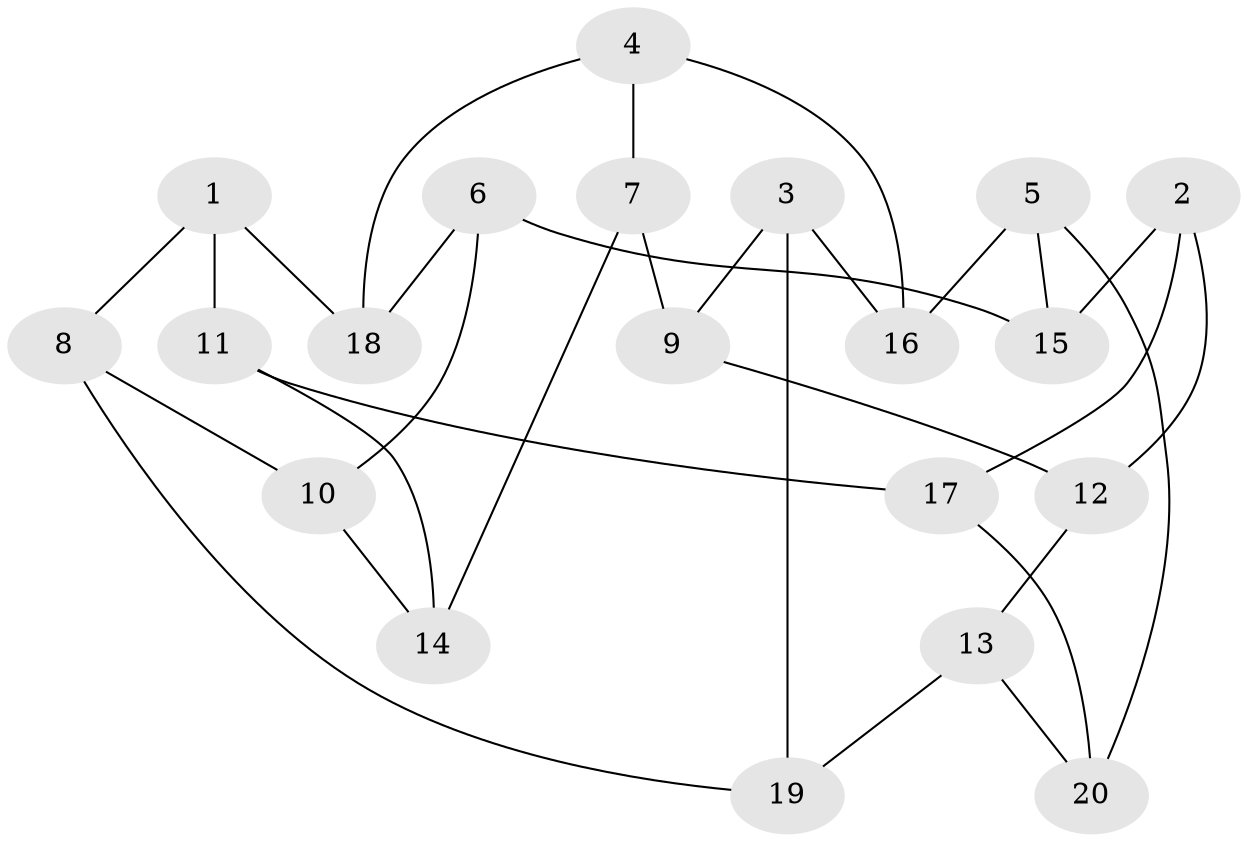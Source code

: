// Generated by graph-tools (version 1.1) at 2025/46/02/15/25 05:46:28]
// undirected, 20 vertices, 30 edges
graph export_dot {
graph [start="1"]
  node [color=gray90,style=filled];
  1;
  2;
  3;
  4;
  5;
  6;
  7;
  8;
  9;
  10;
  11;
  12;
  13;
  14;
  15;
  16;
  17;
  18;
  19;
  20;
  1 -- 8;
  1 -- 11;
  1 -- 18;
  2 -- 12;
  2 -- 15;
  2 -- 17;
  3 -- 19;
  3 -- 16;
  3 -- 9;
  4 -- 18;
  4 -- 7;
  4 -- 16;
  5 -- 16;
  5 -- 15;
  5 -- 20;
  6 -- 15;
  6 -- 18;
  6 -- 10;
  7 -- 14;
  7 -- 9;
  8 -- 10;
  8 -- 19;
  9 -- 12;
  10 -- 14;
  11 -- 17;
  11 -- 14;
  12 -- 13;
  13 -- 19;
  13 -- 20;
  17 -- 20;
}
